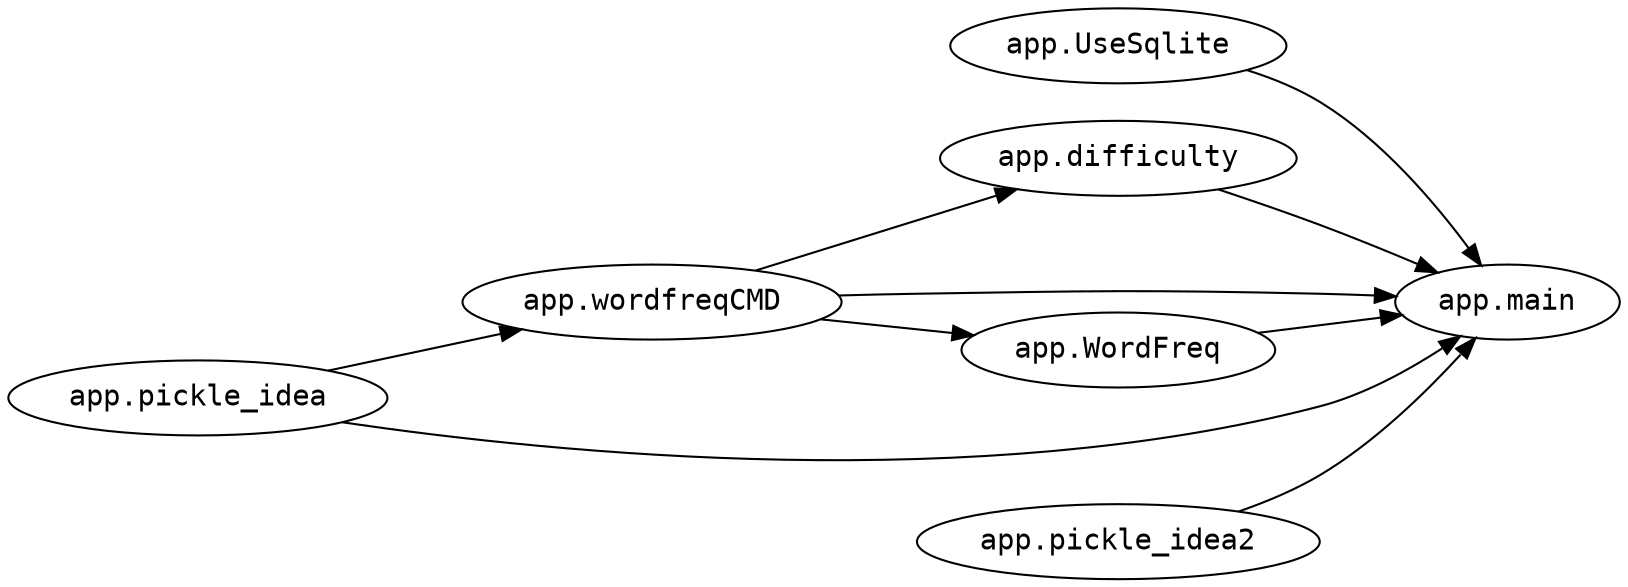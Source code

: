 # This file was generated by snakefood3.

 strict digraph "dependencies" {
  graph [
          rankdir="LR",
          overlap="scale",
          ratio="fill",
          fontsize="16",
          dpi="150",
          clusterrank="local"
      ]

     node [
          fontsize=14
          shape=ellipse
          fontname=Consolas
     ];
  "app.wordfreqCMD" -> "app.difficulty"
  "app.wordfreqCMD" -> "app.main"
  "app.UseSqlite" -> "app.main"
  "app.WordFreq" -> "app.main"
  "app.pickle_idea" -> "app.main"
  "app.pickle_idea2" -> "app.main"
  "app.difficulty" -> "app.main"
  "app.wordfreqCMD" -> "app.WordFreq"
  "app.pickle_idea" -> "app.wordfreqCMD"

 }